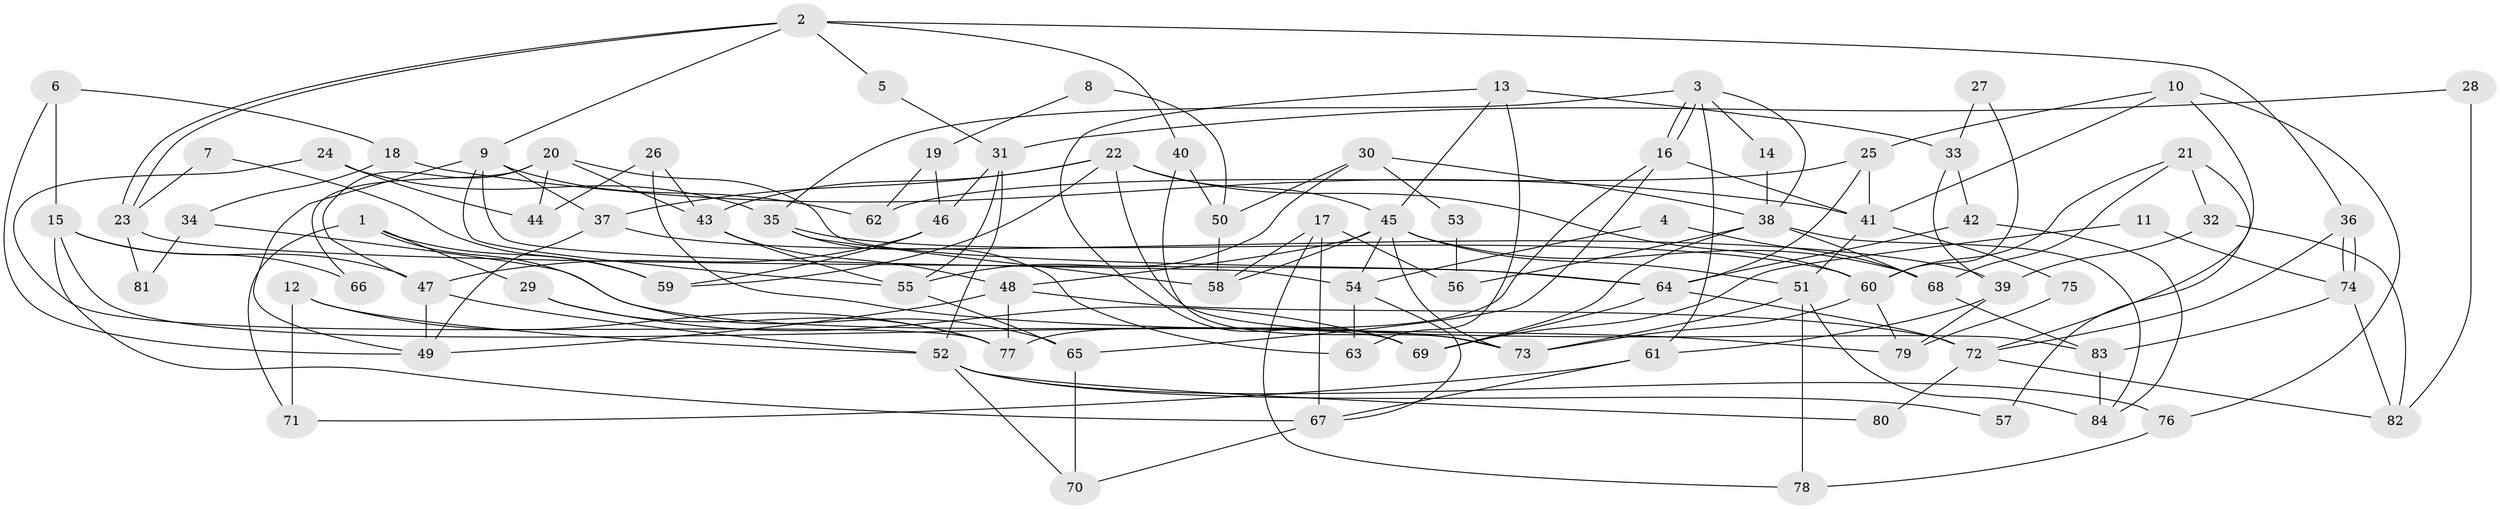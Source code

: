 // coarse degree distribution, {10: 0.04, 15: 0.04, 6: 0.08, 8: 0.24, 4: 0.16, 2: 0.12, 9: 0.04, 11: 0.08, 5: 0.08, 7: 0.04, 14: 0.04, 3: 0.04}
// Generated by graph-tools (version 1.1) at 2025/18/03/04/25 18:18:49]
// undirected, 84 vertices, 168 edges
graph export_dot {
graph [start="1"]
  node [color=gray90,style=filled];
  1;
  2;
  3;
  4;
  5;
  6;
  7;
  8;
  9;
  10;
  11;
  12;
  13;
  14;
  15;
  16;
  17;
  18;
  19;
  20;
  21;
  22;
  23;
  24;
  25;
  26;
  27;
  28;
  29;
  30;
  31;
  32;
  33;
  34;
  35;
  36;
  37;
  38;
  39;
  40;
  41;
  42;
  43;
  44;
  45;
  46;
  47;
  48;
  49;
  50;
  51;
  52;
  53;
  54;
  55;
  56;
  57;
  58;
  59;
  60;
  61;
  62;
  63;
  64;
  65;
  66;
  67;
  68;
  69;
  70;
  71;
  72;
  73;
  74;
  75;
  76;
  77;
  78;
  79;
  80;
  81;
  82;
  83;
  84;
  1 -- 65;
  1 -- 29;
  1 -- 59;
  1 -- 71;
  2 -- 36;
  2 -- 23;
  2 -- 23;
  2 -- 5;
  2 -- 9;
  2 -- 40;
  3 -- 16;
  3 -- 16;
  3 -- 61;
  3 -- 14;
  3 -- 35;
  3 -- 38;
  4 -- 68;
  4 -- 54;
  5 -- 31;
  6 -- 49;
  6 -- 15;
  6 -- 18;
  7 -- 59;
  7 -- 23;
  8 -- 19;
  8 -- 50;
  9 -- 37;
  9 -- 49;
  9 -- 54;
  9 -- 55;
  9 -- 62;
  10 -- 25;
  10 -- 41;
  10 -- 72;
  10 -- 76;
  11 -- 69;
  11 -- 74;
  12 -- 71;
  12 -- 77;
  12 -- 52;
  13 -- 63;
  13 -- 45;
  13 -- 33;
  13 -- 69;
  14 -- 38;
  15 -- 67;
  15 -- 47;
  15 -- 66;
  15 -- 69;
  16 -- 77;
  16 -- 41;
  16 -- 65;
  17 -- 67;
  17 -- 78;
  17 -- 56;
  17 -- 58;
  18 -- 41;
  18 -- 34;
  19 -- 62;
  19 -- 46;
  20 -- 47;
  20 -- 64;
  20 -- 43;
  20 -- 44;
  20 -- 66;
  21 -- 68;
  21 -- 60;
  21 -- 32;
  21 -- 57;
  22 -- 45;
  22 -- 43;
  22 -- 37;
  22 -- 59;
  22 -- 60;
  22 -- 83;
  23 -- 64;
  23 -- 81;
  24 -- 35;
  24 -- 44;
  24 -- 77;
  25 -- 41;
  25 -- 64;
  25 -- 62;
  26 -- 43;
  26 -- 79;
  26 -- 44;
  27 -- 60;
  27 -- 33;
  28 -- 31;
  28 -- 82;
  29 -- 69;
  29 -- 77;
  30 -- 38;
  30 -- 50;
  30 -- 53;
  30 -- 55;
  31 -- 55;
  31 -- 46;
  31 -- 52;
  32 -- 39;
  32 -- 82;
  33 -- 42;
  33 -- 39;
  34 -- 73;
  34 -- 81;
  35 -- 58;
  35 -- 60;
  35 -- 63;
  36 -- 72;
  36 -- 74;
  36 -- 74;
  37 -- 49;
  37 -- 39;
  38 -- 69;
  38 -- 56;
  38 -- 68;
  38 -- 84;
  39 -- 61;
  39 -- 79;
  40 -- 73;
  40 -- 50;
  41 -- 51;
  41 -- 75;
  42 -- 64;
  42 -- 84;
  43 -- 55;
  43 -- 48;
  45 -- 68;
  45 -- 48;
  45 -- 51;
  45 -- 54;
  45 -- 58;
  45 -- 73;
  46 -- 59;
  46 -- 47;
  47 -- 49;
  47 -- 52;
  48 -- 72;
  48 -- 49;
  48 -- 77;
  50 -- 58;
  51 -- 73;
  51 -- 78;
  51 -- 84;
  52 -- 57;
  52 -- 70;
  52 -- 76;
  52 -- 80;
  53 -- 56;
  54 -- 63;
  54 -- 67;
  55 -- 65;
  60 -- 73;
  60 -- 79;
  61 -- 67;
  61 -- 71;
  64 -- 72;
  64 -- 69;
  65 -- 70;
  67 -- 70;
  68 -- 83;
  72 -- 82;
  72 -- 80;
  74 -- 83;
  74 -- 82;
  75 -- 79;
  76 -- 78;
  83 -- 84;
}

